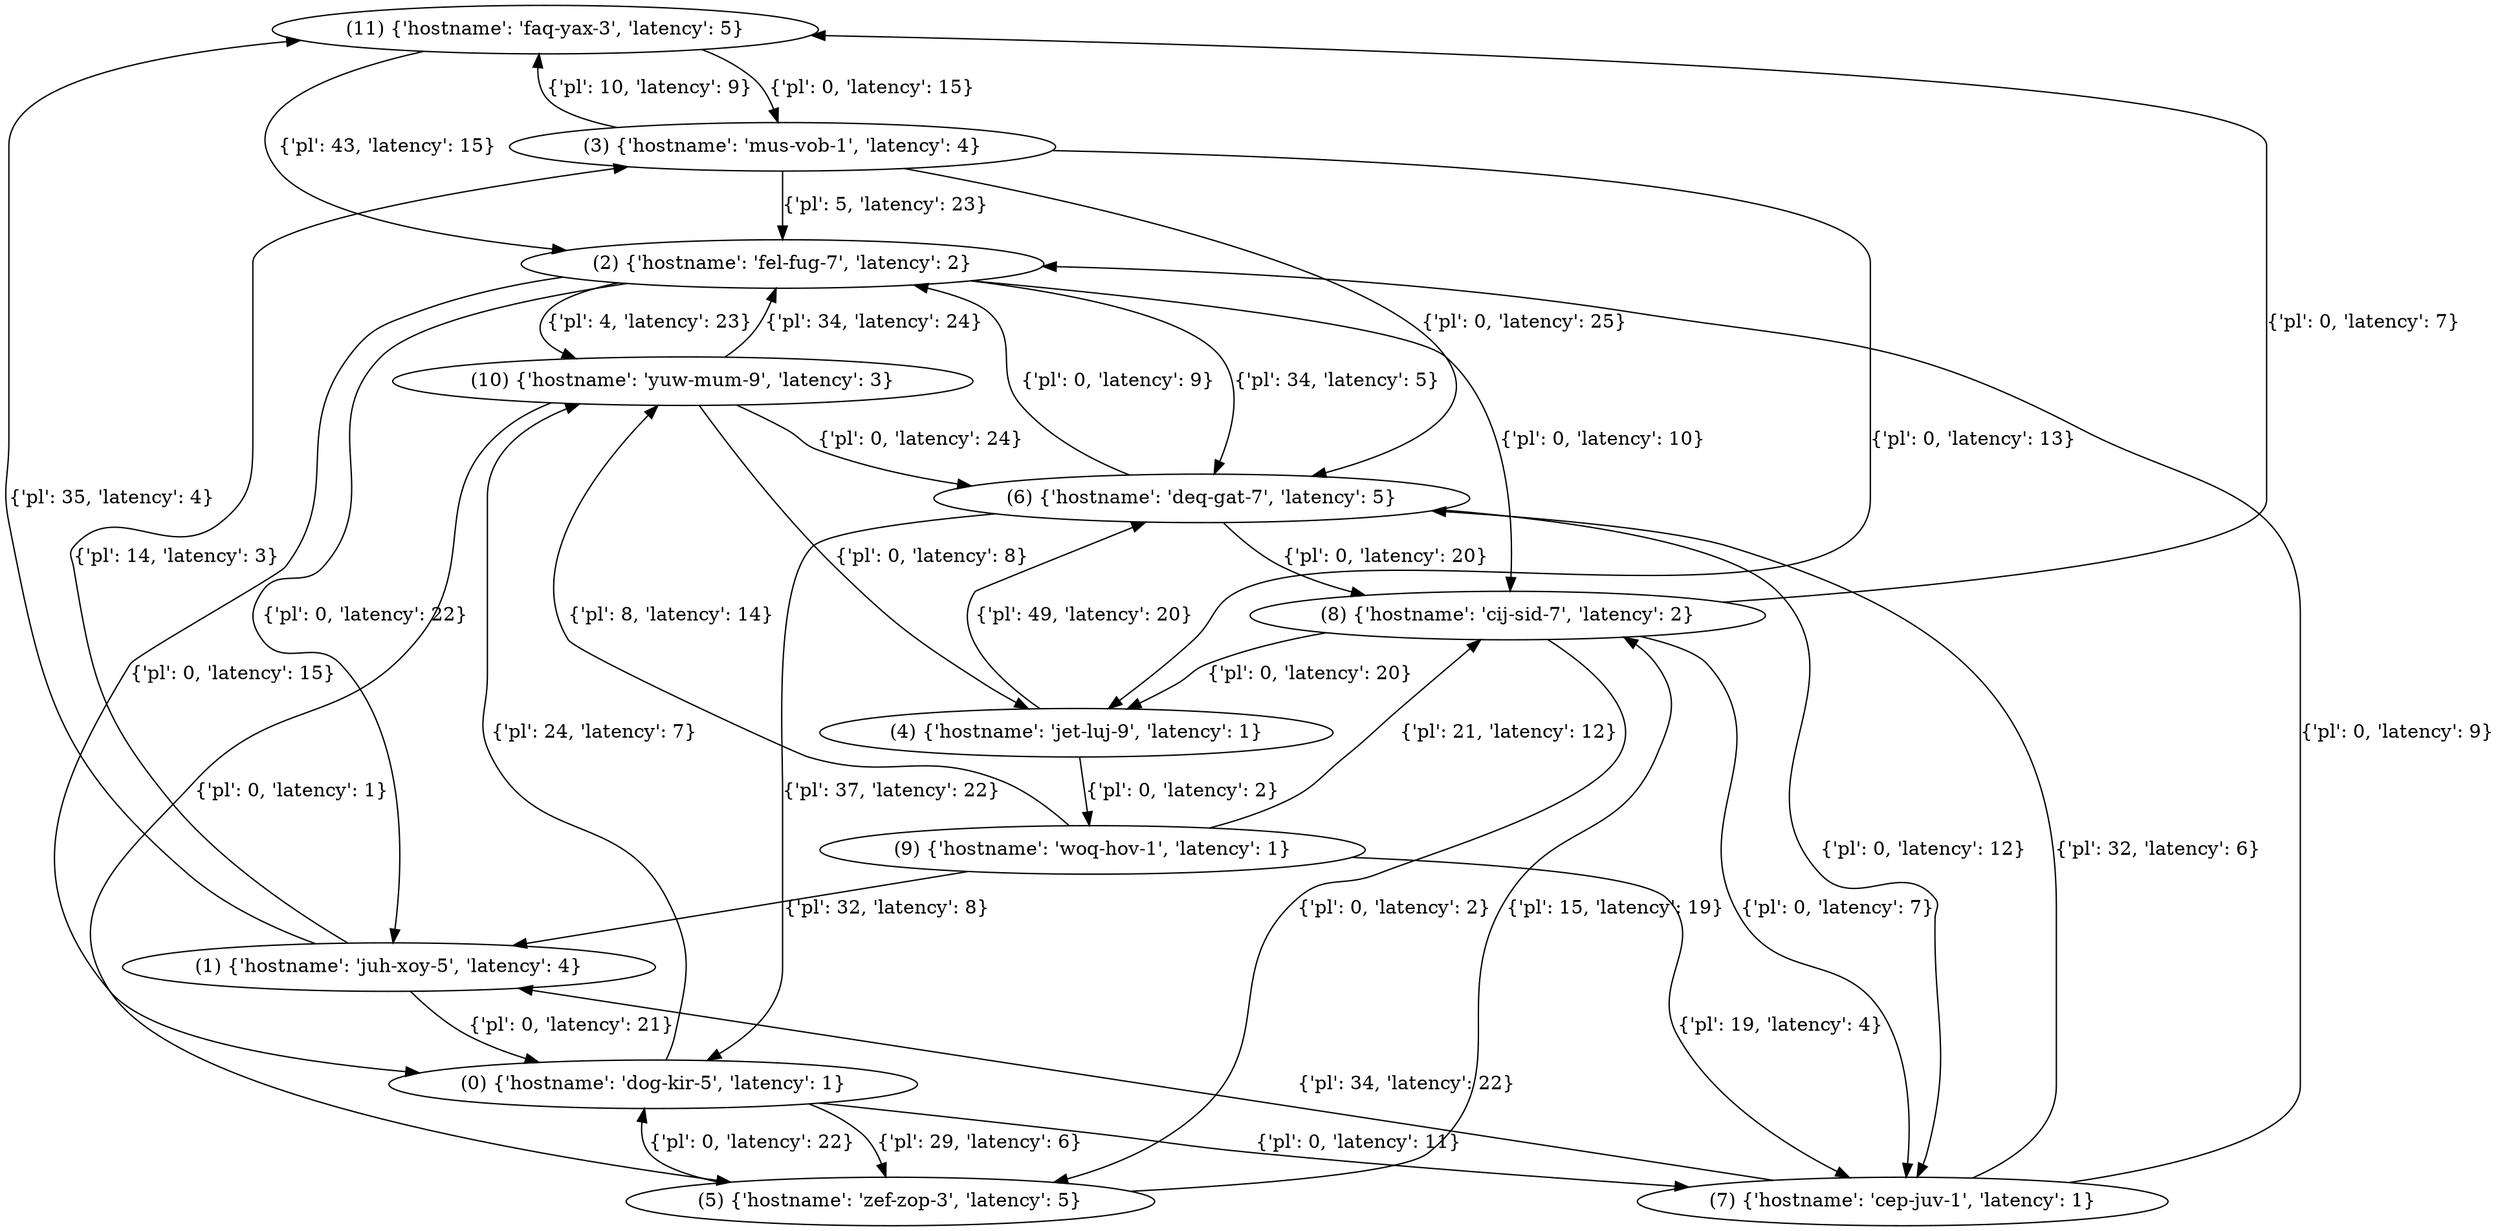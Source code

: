 digraph G {
  11 [label = "(11) {'hostname': 'faq-yax-3', 'latency': 5}"]
  10 [label = "(10) {'hostname': 'yuw-mum-9', 'latency': 3}"]
  9 [label = "(9) {'hostname': 'woq-hov-1', 'latency': 1}"]
  8 [label = "(8) {'hostname': 'cij-sid-7', 'latency': 2}"]
  7 [label = "(7) {'hostname': 'cep-juv-1', 'latency': 1}"]
  6 [label = "(6) {'hostname': 'deq-gat-7', 'latency': 5}"]
  5 [label = "(5) {'hostname': 'zef-zop-3', 'latency': 5}"]
  4 [label = "(4) {'hostname': 'jet-luj-9', 'latency': 1}"]
  3 [label = "(3) {'hostname': 'mus-vob-1', 'latency': 4}"]
  2 [label = "(2) {'hostname': 'fel-fug-7', 'latency': 2}"]
  1 [label = "(1) {'hostname': 'juh-xoy-5', 'latency': 4}"]
  0 [label = "(0) {'hostname': 'dog-kir-5', 'latency': 1}"]
  0 -> 10 [label = "{'pl': 24, 'latency': 7}"]
  0 -> 5 [label = "{'pl': 29, 'latency': 6}"]
  0 -> 7 [label = "{'pl': 0, 'latency': 11}"]
  1 -> 0 [label = "{'pl': 0, 'latency': 21}"]
  1 -> 11 [label = "{'pl': 35, 'latency': 4}"]
  1 -> 3 [label = "{'pl': 14, 'latency': 3}"]
  2 -> 0 [label = "{'pl': 0, 'latency': 15}"]
  2 -> 1 [label = "{'pl': 0, 'latency': 22}"]
  2 -> 10 [label = "{'pl': 4, 'latency': 23}"]
  2 -> 6 [label = "{'pl': 34, 'latency': 5}"]
  2 -> 8 [label = "{'pl': 0, 'latency': 10}"]
  3 -> 11 [label = "{'pl': 10, 'latency': 9}"]
  3 -> 2 [label = "{'pl': 5, 'latency': 23}"]
  3 -> 4 [label = "{'pl': 0, 'latency': 13}"]
  3 -> 6 [label = "{'pl': 0, 'latency': 25}"]
  4 -> 6 [label = "{'pl': 49, 'latency': 20}"]
  4 -> 9 [label = "{'pl': 0, 'latency': 2}"]
  5 -> 0 [label = "{'pl': 0, 'latency': 22}"]
  5 -> 8 [label = "{'pl': 15, 'latency': 19}"]
  6 -> 0 [label = "{'pl': 37, 'latency': 22}"]
  6 -> 2 [label = "{'pl': 0, 'latency': 9}"]
  6 -> 7 [label = "{'pl': 0, 'latency': 12}"]
  6 -> 8 [label = "{'pl': 0, 'latency': 20}"]
  7 -> 1 [label = "{'pl': 34, 'latency': 22}"]
  7 -> 2 [label = "{'pl': 0, 'latency': 9}"]
  7 -> 6 [label = "{'pl': 32, 'latency': 6}"]
  8 -> 11 [label = "{'pl': 0, 'latency': 7}"]
  8 -> 4 [label = "{'pl': 0, 'latency': 20}"]
  8 -> 5 [label = "{'pl': 0, 'latency': 2}"]
  8 -> 7 [label = "{'pl': 0, 'latency': 7}"]
  9 -> 1 [label = "{'pl': 32, 'latency': 8}"]
  9 -> 10 [label = "{'pl': 8, 'latency': 14}"]
  9 -> 7 [label = "{'pl': 19, 'latency': 4}"]
  9 -> 8 [label = "{'pl': 21, 'latency': 12}"]
  10 -> 2 [label = "{'pl': 34, 'latency': 24}"]
  10 -> 4 [label = "{'pl': 0, 'latency': 8}"]
  10 -> 5 [label = "{'pl': 0, 'latency': 1}"]
  10 -> 6 [label = "{'pl': 0, 'latency': 24}"]
  11 -> 2 [label = "{'pl': 43, 'latency': 15}"]
  11 -> 3 [label = "{'pl': 0, 'latency': 15}"]
}